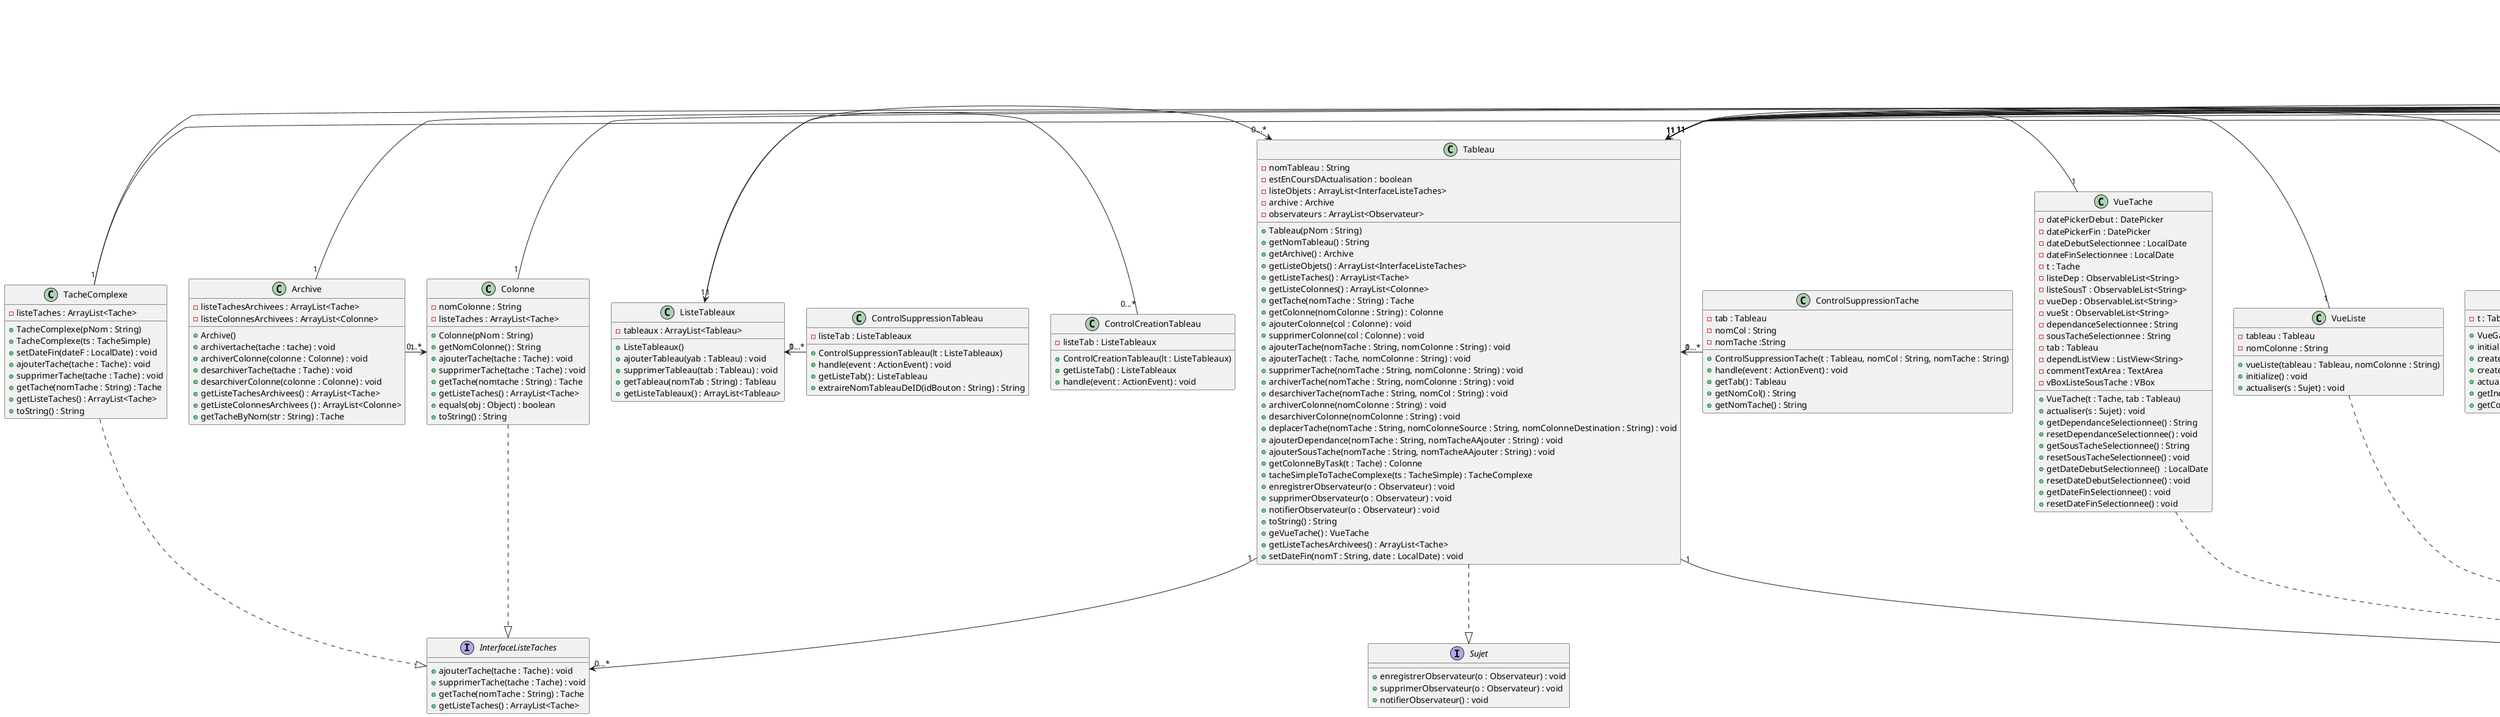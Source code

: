 @startuml
'https://plantuml.com/class-diagram

class ControlArchivageColonne {
- tab : Tableau
- nomCol : String
+ ControlArchivageColonne(t : Tableau, nomCol : String)
+ handle(event : ActionEvent) : void
+ extraireNomColonneDeID(idBouton : String) : String
+ getTab() : Tableau
}

class ControlArchivageTache {
- tab : Tableau
- nomCol : String
- nomTache : String
+ ControlArchivageTache(t : Tableau, nomTache : String, nomCol : String)
+ handle(event : ActionEvent) : void
+ extraireNomTacheDeID(idbouton : String) : String
+ getTab() : Tableau
}

class ControlBoutonsModifTache {
- tab : Tableau
- listeNomsTaches : ArrayList<String>
+ ControlBoutonsModifTache(t : Tableau)
+ handle(event : ActionEvent) : void
+ majListeNomTaches() : void
+ extraireNomTacheID(idBouton : String) : String
}

class ControlCreationColonne {
- tab : Tableau
+ ControlCreationColonne(t : Tableau)
+ getTab() : Tableau
+ handle(event : ActionEvent) : void
}

class ControlCreationTableau {
- listeTab : ListeTableaux
+ ControlCreationTableau(lt : ListeTableaux)
+ getListeTab() : ListeTableaux
+ handle(event : ActionEvent) : void
}

class ControlCreationTache {
- tab : Tableau
- listeNomColonnes : ArrayList<String>
+ ControlCreationTache(t : Tableau)
+ getTab() : Tableau
+ getListeNomColonnes() : ArrayList<String>
+ handle(event : ActionEvent) : void
+ majListeNomColonne() : void
+ extraireNomColonneDeID(idBouton : String) : String
}

class ControlDesarchivageColonne {
- tab : Tableau
- nomCol : String
+ ControlDesarchivageColonne(t : Tableau, nomCol : String)
+ getTab() : Tableau
+ handle((event : ActionEvent) : void
}

class ControlDesarchivageTache {
- tab : Tableau
- nomCol : String
- nomTache : String
+ ControlCreationTache(t : Tableau, nomTache : String, nomCol : String)
+ getTab() : Tableau
+ handle(event : ActionEvent) : void
}

class ControlModificationTache {
- tab : Tableau
- tache : Tache
+ ControlModificationtache(t : Tableau, tt : Tache)
+ getTab() : Tableau
+ handle(event : ActionEvent) : void
}

class ControlSuppressionColonne {
- tab : Tableau
+ ControlSuppressionColonne(t : Tableau)
+ handle(event : ActionEvent) : void
+ getTab() : Tableau
+ extraireNomColonneDeID(idBouton : String)
}

class ControlSuppressionTableau {
- listeTab : ListeTableaux
+ ControlSuppressionTableau(lt : ListeTableaux)
+ handle(event : ActionEvent) : void
+ getListeTab() : ListeTableau
+ extraireNomTableauDeID(idBouton : String) : String
}

class ControlSuppressionTache {
- tab : Tableau
- nomCol : String
- nomTache :String
+ ControlSuppressionTache(t : Tableau, nomCol : String, nomTache : String)
+ handle(event : ActionEvent) : void
+ getTab() : Tableau
+ getNomCol() : String
+ getNomTache() : String
}

class Archive {
- listeTachesArchivees : ArrayList<Tache>
- listeColonnesArchivees : ArrayList<Colonne>
+ Archive()
+ archivertache(tache : tache) : void
+ archiverColonne(colonne : Colonne) : void
+ desarchiverTache(tache : Tache) : void
+ desarchiverColonne(colonne : Colonne) : void
+ getListeTachesArchivees() : ArrayList<Tache>
+ getListeColonnesArchivees () : ArrayList<Colonne>
+ getTacheByNom(str : String) : Tache
}

class Colonne {
- nomColonne : String
- listeTaches : ArrayList<Tache>
+ Colonne(pNom : String)
+ getNomColonne() : String
+ ajouterTache(tache : Tache) : void
+ supprimerTache(tache : Tache) : void
+ getTache(nomtache : String) : Tache
+ getListeTaches() : ArrayList<Tache>
+ equals(obj : Object) : boolean
+ toString() : String
}

interface InterfaceListeTaches {
+ ajouterTache(tache : Tache) : void
+ supprimerTache(tache : Tache) : void
+ getTache(nomTache : String) : Tache
+ getListeTaches() : ArrayList<Tache>
}

class ListeTableaux {
- tableaux : ArrayList<Tableau>
+ ListeTableaux()
+ ajouterTableau(yab : Tableau) : void
+ supprimerTableau(tab : Tableau) : void
+ getTableau(nomTab : String) : Tableau
+ getListeTableaux() : ArrayList<Tableau>
}

interface Observateur {
+ actualiser(s : Sujet) : void
}

interface Sujet {
+ enregistrerObservateur(o : Observateur) : void
+ supprimerObservateur(o : Observateur) : void
+ notifierObservateur() : void
}

class Tableau {
- nomTableau : String
- estEnCoursDActualisation : boolean
- listeObjets : ArrayList<InterfaceListeTaches>
- archive : Archive
- observateurs : ArrayList<Observateur>
+ Tableau(pNom : String)
+ getNomTableau() : String
+ getArchive() : Archive
+ getListeObjets() : ArrayList<InterfaceListeTaches>
+ getListeTaches() : ArrayList<Tache>
+ getListeColonnes() : ArrayList<Colonne>
+ getTache(nomTache : String) : Tache
+ getColonne(nomColonne : String) : Colonne
+ ajouterColonne(col : Colonne) : void
+ supprimerColonne(col : Colonne) : void
+ ajouterTache(nomTache : String, nomColonne : String) : void
+ ajouterTache(t : Tache, nomColonne : String) : void
+ supprimerTache(nomTache : String, nomColonne : String) : void
+ archiverTache(nomTache : String, nomColonne : String) : void
+ desarchiverTache(nomTache : String, nomCol : String) : void
+ archiverColonne(nomColonne : String) : void
+ desarchiverColonne(nomColonne : String) : void
+ deplacerTache(nomTache : String, nomColonneSource : String, nomColonneDestination : String) : void
+ ajouterDependance(nomTache : String, nomTacheAAjouter : String) : void
+ ajouterSousTache(nomTache : String, nomTacheAAjouter : String) : void
+ getColonneByTask(t : Tache) : Colonne
+ tacheSimpleToTacheComplexe(ts : TacheSimple) : TacheComplexe
+ enregistrerObservateur(o : Observateur) : void
+ supprimerObservateur(o : Observateur) : void
+ notifierObservateur(o : Observateur) : void
+ toString() : String
+ geVueTache() : VueTache
+ getListeTachesArchivees() : ArrayList<Tache>
+ setDateFin(nomT : String, date : LocalDate) : void
}

abstract class Tache {
# nomTache : String
# commentaire : String
# dateDebut : LocalDate
# dateFin : LocalDate
# listeDependances : ArrayList<Tache>
# colonneParent : Colonne
+ Tache(pNom : String)
+ getNomtache() : String
+ getCommentaire() : String
+ getDateDebut() : LocalDate
+ getDateFin() : LocalDate
+ getListeDependances() : ArrayList<Tache>
+ getColonneParent() : Colonne
+ setCommentaire(com : String) : void
+ setDateDebut(dateD : LocalDate) : void
+ setDateFin(datF : LocalDate) : void
+ setColonneParent(c : Colonne) : void
+ ajouterDependance(tache : Tache) : void
+ retirerDependance(tache : Tache) : void
+ determinerBaseDate(tableau : Tableau) : LocalDate
+ equals(obj : Object) : boolean
+ getDuree() : int
}

class TacheComplexe {
- listeTaches : ArrayList<Tache>
+ TacheComplexe(pNom : String)
+ TacheComplexe(ts : TacheSimple)
+ setDateFin(dateF : LocalDate) : void
+ ajouterTache(tache : Tache) : void
+ supprimerTache(tache : Tache) : void
+ getTache(nomTache : String) : Tache
+ getListeTaches() : ArrayList<Tache>
+ toString() : String
}

class TacheSimple {
+ TacheSimple(nomTache : String)
+ setDateDebut(dateD : LocalDate) : void
+ setDateFin(dateF : LocalDate) : void
+ getDateDebut() : LocalDate
+ getDateFin() : LocalDate
+ toString() : String
}

class VueArchive {
- tableau : Tableau
- nomColonne : String
- listViewTachesArchivees : ListView<Tache>
+ VueArchive(tableau : Tableau, nomColonne : String)
+ initialize() : void
+ actualiser(s : Sujet) : void
}

class VueBureau {
- listeColVue : Arraylist<VueColonne>
- rightHBox : HBox
- vbox : VBox
- t : Tableau
+ NewVueBureau(t : Sujet)
+ configureBouton(button : Button) : void
+ afficherVueListe() : void
+ afficherVueArchive() : void
+ afficherVueArchiveColonne() : void
+ afficherVueGantt() : void
+ actualiser(s : Sujet) : void
+ createColumn(colonne : Colonne) : void
+ removeColumnById(nomColonne : String) : void
+ createAddColumn(colonne : Colonne) : VueColonne
+ setDarDropHandlers(columnVBox) : void
+ findColumnByName(parent : Parent, columnName : String) : VueColonne
+ containsColumn(columnName : String) : boolean
}

class VueColonne {
- nomColonne : String
- t : Tableau
- listeTaches : ArrayList<String>
+ VueColonne(columnName : String, t : Tableau)
+ VueColonne(c : Colonne)
+ initialize() : void
+ actualiser(s : Sujet) : void
+ containsTache(nomT : String, lisT : Arraylist<Tache>) : boolean
+ getNomVueColonne() : String
+ getTaskName(event : MouseEvent) : String
+ addTask(taskName : String) : void
+ removeTaskById(nomT : String) : void
+ createIconButton(imageName : String) : Button
+ equals(o : Object) : boolean
}

class VueColonneArchive {
- tableau : Tableau
- nomColonne : String
- listeViewColonneArchivees : ListView<Tache>
+ VueColonneArchive(tableau : Tableau, nomColonne : String)
+ initialize() : void
+ actualiser(s : Sujet) : void
}

class VueGantt {
- t : Tableau
+ VueGantt(tableau : Tableau)
+ initialize() : void
+ createTransparentRectangle(baseDate : LocalDate, startDate : LocalDate, daySize : double) : Rectangle
+ createGanttRectangle(tache : Tache, baseDate : LocalDate, daySize : double) : Rectangle
+ actualiser(s : Sujet) : void
+ getIndiceColonne(tache : Tache) : int
+ getCouleurByIndice(indiceColonne : int) : Color
}

class VueListe {
- tableau : Tableau
- nomColonne : String
+ vueListe(tableau : Tableau, nomColonne : String)
+ initialize() : void
+ actualiser(s : Sujet) : void
}

class VueTache {
- datePickerDebut : DatePicker
- datePickerFin : DatePicker
- dateDebutSelectionnee : LocalDate
- dateFinSelectionnee : LocalDate
- t : Tache
- listeDep : ObservableList<String>
- listeSousT : ObservableList<String>
- vueDep : ObservableList<String>
- vueSt : ObservableList<String>
- dependanceSelectionnee : String
- sousTacheSelectionnee : String
- tab : Tableau
- dependListView : ListView<String>
- commentTextArea : TextArea
- vBoxListeSousTache : VBox
+ VueTache(t : Tache, tab : Tableau)
+ actualiser(s : Sujet) : void
+ getDependanceSelectionnee() : String
+ resetDependanceSelectionnee() : void
+ getSousTacheSelectionnee() : String
+ resetSousTacheSelectionnee() : void
+ getDateDebutSelectionnee()  : LocalDate
+ resetDateDebutSelectionnee() : void
+ getDateFinSelectionnee() : void
+ resetDateFinSelectionnee() : void
}



Colonne -.-|> InterfaceListeTaches
Tableau -.-|> Sujet
TacheComplexe -.-|> InterfaceListeTaches
VueArchive -.-|> Observateur
VueBureau -.-|> Observateur
VueColonne -.-|> Observateur
VueColonneArchive -.-|> Observateur
VueGantt -.-|> Observateur
VueListe -.-|> Observateur
VueTache -.-|> Observateur
TacheComplexe --|> Tache
TacheSimple --|> Tache


Archive "1" -> "0...*" Tache
Archive "1" -> "0...*" Colonne
Colonne "1" -> "0...*" Tache
ListeTableaux "1" -> "0...*" Tableau
Tableau "1" -> "0...*" InterfaceListeTaches
Tableau "1" -> "0...*" Observateur
Tache "1" -> "0...*" Tache
TacheComplexe "1" -> "0...*" Tache
VueArchive "1" -> "0...*" Tache
VueBureau "1" -> "0...*" VueColonne
VueColonneArchive "1" -> "0...*" Tache

Tableau "1" <- "0...*" ControlArchivageColonne
Tableau "1" <- "0...*" ControlArchivageTache
Tableau "1" <- "0...*" ControlBoutonsModifTache
Tableau "1" <- "0...*" ControlCreationColonne
ListeTableaux "1" <- "0...*" ControlCreationTableau
Tableau "1" <- "0...*" ControlCreationTache
Tableau "1" <- "0...*" ControlDesarchivageColonne
Tableau "1" <- "0...*" ControlDesarchivageTache
Tableau "1" <- "0...*" ControlModificationTache
Tableau "1" <- "0...*" ControlSuppressionColonne
Tableau "1" <- "1" VueArchive
Tableau "1" <- "1" VueBureau
Tableau "1" <- "0...*" VueColonne
Tableau "1" <- "1" VueColonneArchive
Tableau "1" <- "1" VueGantt
Tableau "1" <- "1" VueListe
Tableau "1" <- "1" VueTache
ListeTableaux "1" <- "0...*" ControlSuppressionTableau
Tableau "1" <- "0...*" ControlSuppressionTache

@enduml
